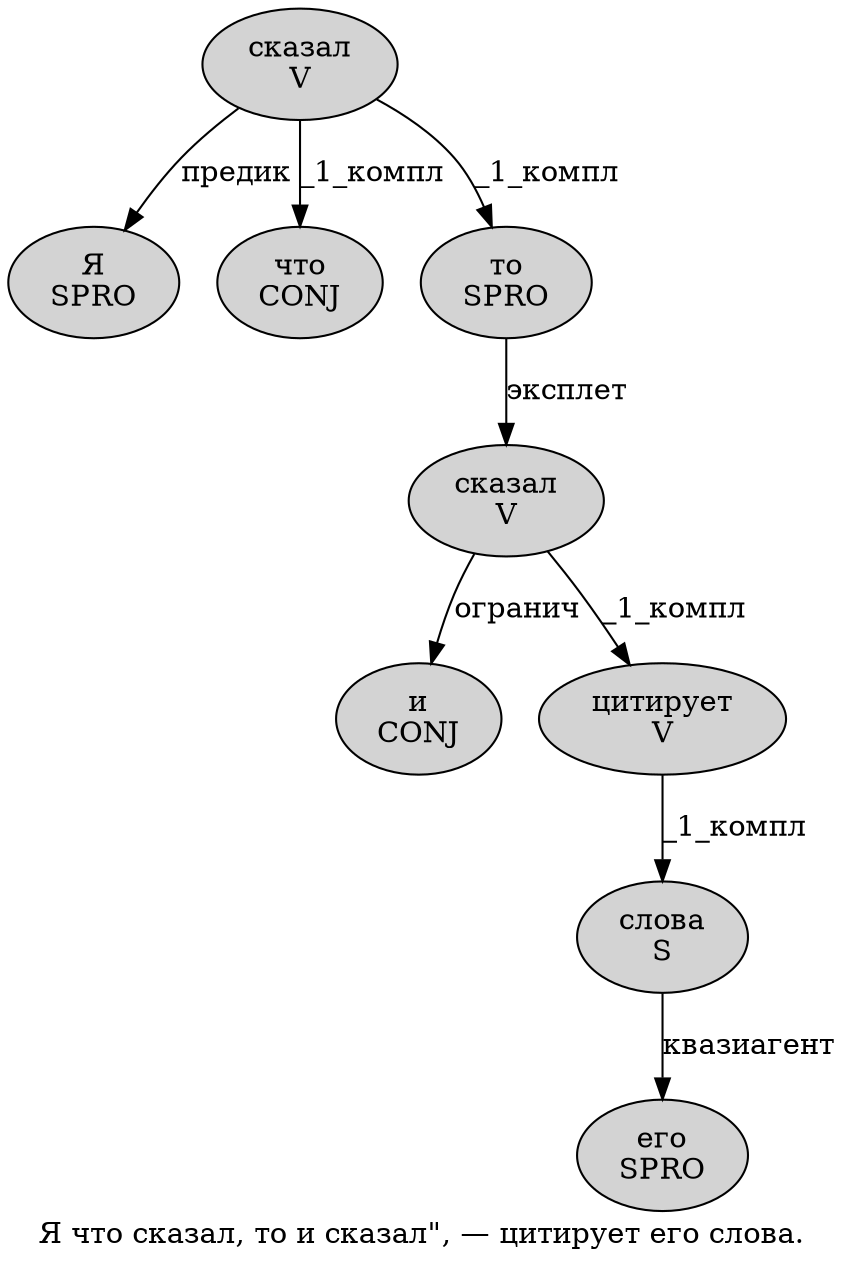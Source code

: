 digraph SENTENCE_734 {
	graph [label="Я что сказал, то и сказал\", — цитирует его слова."]
	node [style=filled]
		0 [label="Я
SPRO" color="" fillcolor=lightgray penwidth=1 shape=ellipse]
		1 [label="что
CONJ" color="" fillcolor=lightgray penwidth=1 shape=ellipse]
		2 [label="сказал
V" color="" fillcolor=lightgray penwidth=1 shape=ellipse]
		4 [label="то
SPRO" color="" fillcolor=lightgray penwidth=1 shape=ellipse]
		5 [label="и
CONJ" color="" fillcolor=lightgray penwidth=1 shape=ellipse]
		6 [label="сказал
V" color="" fillcolor=lightgray penwidth=1 shape=ellipse]
		10 [label="цитирует
V" color="" fillcolor=lightgray penwidth=1 shape=ellipse]
		11 [label="его
SPRO" color="" fillcolor=lightgray penwidth=1 shape=ellipse]
		12 [label="слова
S" color="" fillcolor=lightgray penwidth=1 shape=ellipse]
			10 -> 12 [label="_1_компл"]
			12 -> 11 [label="квазиагент"]
			2 -> 0 [label="предик"]
			2 -> 1 [label="_1_компл"]
			2 -> 4 [label="_1_компл"]
			6 -> 5 [label="огранич"]
			6 -> 10 [label="_1_компл"]
			4 -> 6 [label="эксплет"]
}